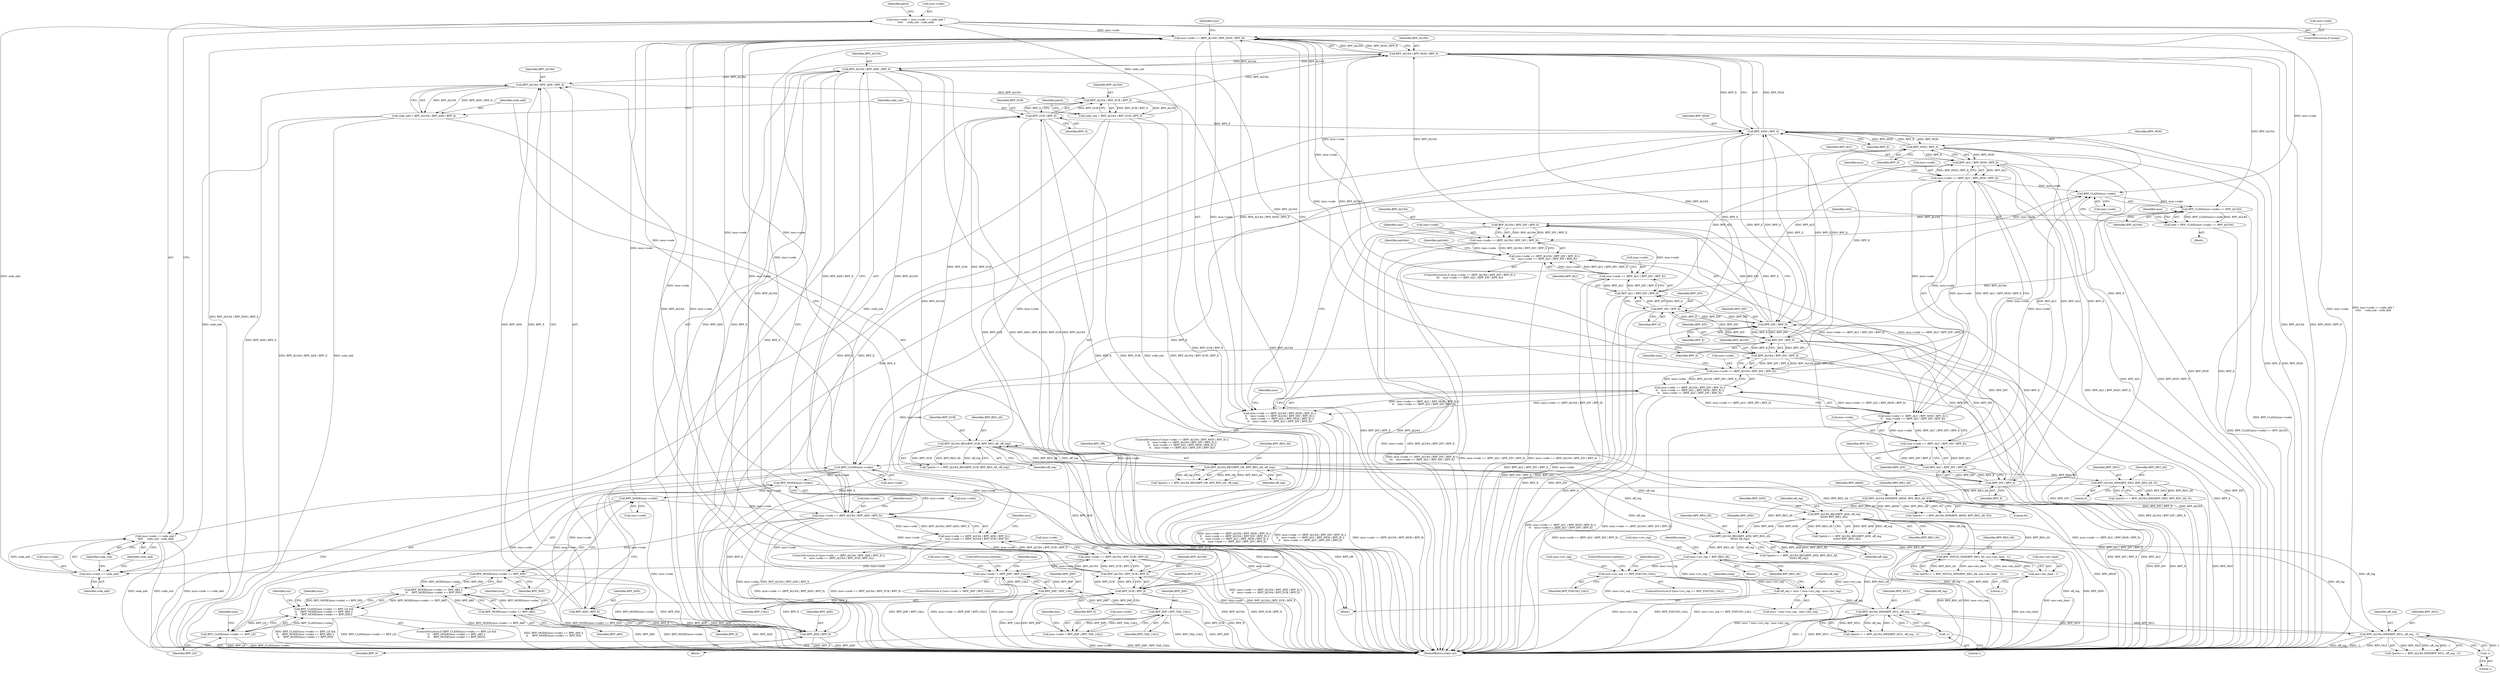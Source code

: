 digraph "0_linux_979d63d50c0c0f7bc537bf821e056cc9fe5abd38_3@pointer" {
"1000552" [label="(Call,insn->code = insn->code == code_add ?\n\t\t\t\t\t     code_sub : code_add)"];
"1000410" [label="(Call,code_sub = BPF_ALU64 | BPF_SUB | BPF_X)"];
"1000412" [label="(Call,BPF_ALU64 | BPF_SUB | BPF_X)"];
"1000404" [label="(Call,BPF_ALU64 | BPF_ADD | BPF_X)"];
"1000395" [label="(Call,BPF_ALU64 | BPF_SUB | BPF_X)"];
"1000386" [label="(Call,BPF_ALU64 | BPF_ADD | BPF_X)"];
"1000159" [label="(Call,BPF_ALU64 | BPF_MOD | BPF_X)"];
"1000212" [label="(Call,BPF_ALU64 | BPF_DIV | BPF_X)"];
"1000197" [label="(Call,BPF_CLASS(insn->code) == BPF_ALU64)"];
"1000198" [label="(Call,BPF_CLASS(insn->code))"];
"1000184" [label="(Call,insn->code == (BPF_ALU | BPF_DIV | BPF_X))"];
"1000175" [label="(Call,insn->code == (BPF_ALU | BPF_MOD | BPF_X))"];
"1000165" [label="(Call,insn->code == (BPF_ALU64 | BPF_DIV | BPF_X))"];
"1000155" [label="(Call,insn->code == (BPF_ALU64 | BPF_MOD | BPF_X))"];
"1000552" [label="(Call,insn->code = insn->code == code_add ?\n\t\t\t\t\t     code_sub : code_add)"];
"1000557" [label="(Call,insn->code == code_add)"];
"1000382" [label="(Call,insn->code == (BPF_ALU64 | BPF_ADD | BPF_X))"];
"1000303" [label="(Call,BPF_CLASS(insn->code))"];
"1000310" [label="(Call,BPF_MODE(insn->code))"];
"1000316" [label="(Call,BPF_MODE(insn->code))"];
"1000391" [label="(Call,insn->code == (BPF_ALU64 | BPF_SUB | BPF_X))"];
"1000402" [label="(Call,code_add = BPF_ALU64 | BPF_ADD | BPF_X)"];
"1000626" [label="(Call,insn->code != (BPF_JMP | BPF_CALL))"];
"1000630" [label="(Call,BPF_JMP | BPF_CALL)"];
"1000709" [label="(Call,BPF_JMP | BPF_TAIL_CALL)"];
"1000217" [label="(Call,insn->code == (BPF_ALU | BPF_DIV | BPF_X))"];
"1000208" [label="(Call,insn->code == (BPF_ALU64 | BPF_DIV | BPF_X))"];
"1000221" [label="(Call,BPF_ALU | BPF_DIV | BPF_X)"];
"1000188" [label="(Call,BPF_ALU | BPF_DIV | BPF_X)"];
"1000179" [label="(Call,BPF_ALU | BPF_MOD | BPF_X)"];
"1000181" [label="(Call,BPF_MOD | BPF_X)"];
"1000161" [label="(Call,BPF_MOD | BPF_X)"];
"1000223" [label="(Call,BPF_DIV | BPF_X)"];
"1000214" [label="(Call,BPF_DIV | BPF_X)"];
"1000171" [label="(Call,BPF_DIV | BPF_X)"];
"1000190" [label="(Call,BPF_DIV | BPF_X)"];
"1000414" [label="(Call,BPF_SUB | BPF_X)"];
"1000397" [label="(Call,BPF_SUB | BPF_X)"];
"1000496" [label="(Call,BPF_ALU64_REG(BPF_SUB, BPF_REG_AX, off_reg))"];
"1000485" [label="(Call,BPF_MOV32_IMM(BPF_REG_AX, aux->alu_limit - 1))"];
"1000546" [label="(Call,BPF_ALU64_REG(BPF_AND, off_reg,\n\t\t\t\t\t\t\t BPF_REG_AX))"];
"1000531" [label="(Call,BPF_ALU64_REG(BPF_AND, BPF_REG_AX,\n\t\t\t\t\t\t\t off_reg))"];
"1000520" [label="(Call,BPF_ALU64_IMM(BPF_ARSH, BPF_REG_AX, 63))"];
"1000512" [label="(Call,BPF_ALU64_IMM(BPF_NEG, BPF_REG_AX, 0))"];
"1000504" [label="(Call,BPF_ALU64_REG(BPF_OR, BPF_REG_AX, off_reg))"];
"1000487" [label="(Call,aux->alu_limit - 1)"];
"1000460" [label="(Call,off_reg = issrc ? insn->src_reg : insn->dst_reg)"];
"1000535" [label="(Call,insn->src_reg = BPF_REG_AX)"];
"1000635" [label="(Call,insn->src_reg == BPF_PSEUDO_CALL)"];
"1000476" [label="(Call,BPF_ALU64_IMM(BPF_MUL, off_reg, -1))"];
"1000578" [label="(Call,BPF_ALU64_IMM(BPF_MUL, off_reg, -1))"];
"1000581" [label="(Call,-1)"];
"1000479" [label="(Call,-1)"];
"1000388" [label="(Call,BPF_ADD | BPF_X)"];
"1000406" [label="(Call,BPF_ADD | BPF_X)"];
"1000705" [label="(Call,insn->code = BPF_JMP | BPF_TAIL_CALL)"];
"1000169" [label="(Call,BPF_ALU64 | BPF_DIV | BPF_X)"];
"1000154" [label="(Call,insn->code == (BPF_ALU64 | BPF_MOD | BPF_X) ||\n\t\t    insn->code == (BPF_ALU64 | BPF_DIV | BPF_X) ||\n\t\t    insn->code == (BPF_ALU | BPF_MOD | BPF_X) ||\n\t\t    insn->code == (BPF_ALU | BPF_DIV | BPF_X))"];
"1000164" [label="(Call,insn->code == (BPF_ALU64 | BPF_DIV | BPF_X) ||\n\t\t    insn->code == (BPF_ALU | BPF_MOD | BPF_X) ||\n\t\t    insn->code == (BPF_ALU | BPF_DIV | BPF_X))"];
"1000174" [label="(Call,insn->code == (BPF_ALU | BPF_MOD | BPF_X) ||\n\t\t    insn->code == (BPF_ALU | BPF_DIV | BPF_X))"];
"1000207" [label="(Call,insn->code == (BPF_ALU64 | BPF_DIV | BPF_X) ||\n\t\t\t    insn->code == (BPF_ALU | BPF_DIV | BPF_X))"];
"1000195" [label="(Call,is64 = BPF_CLASS(insn->code) == BPF_ALU64)"];
"1000381" [label="(Call,insn->code == (BPF_ALU64 | BPF_ADD | BPF_X) ||\n\t\t    insn->code == (BPF_ALU64 | BPF_SUB | BPF_X))"];
"1000556" [label="(Call,insn->code == code_add ?\n\t\t\t\t\t     code_sub : code_add)"];
"1000302" [label="(Call,BPF_CLASS(insn->code) == BPF_LD)"];
"1000301" [label="(Call,BPF_CLASS(insn->code) == BPF_LD &&\n\t\t    (BPF_MODE(insn->code) == BPF_ABS ||\n\t\t     BPF_MODE(insn->code) == BPF_IND))"];
"1000309" [label="(Call,BPF_MODE(insn->code) == BPF_ABS)"];
"1000308" [label="(Call,BPF_MODE(insn->code) == BPF_ABS ||\n\t\t     BPF_MODE(insn->code) == BPF_IND)"];
"1000315" [label="(Call,BPF_MODE(insn->code) == BPF_IND)"];
"1000219" [label="(Identifier,insn)"];
"1000487" [label="(Call,aux->alu_limit - 1)"];
"1000481" [label="(Call,*patch++ = BPF_MOV32_IMM(BPF_REG_AX, aux->alu_limit - 1))"];
"1000389" [label="(Identifier,BPF_ADD)"];
"1000705" [label="(Call,insn->code = BPF_JMP | BPF_TAIL_CALL)"];
"1000520" [label="(Call,BPF_ALU64_IMM(BPF_ARSH, BPF_REG_AX, 63))"];
"1000581" [label="(Call,-1)"];
"1000631" [label="(Identifier,BPF_JMP)"];
"1000202" [label="(Identifier,BPF_ALU64)"];
"1000216" [label="(Identifier,BPF_X)"];
"1000160" [label="(Identifier,BPF_ALU64)"];
"1000208" [label="(Call,insn->code == (BPF_ALU64 | BPF_DIV | BPF_X))"];
"1000630" [label="(Call,BPF_JMP | BPF_CALL)"];
"1000392" [label="(Call,insn->code)"];
"1000533" [label="(Identifier,BPF_REG_AX)"];
"1000402" [label="(Call,code_add = BPF_ALU64 | BPF_ADD | BPF_X)"];
"1000556" [label="(Call,insn->code == code_add ?\n\t\t\t\t\t     code_sub : code_add)"];
"1000167" [label="(Identifier,insn)"];
"1000224" [label="(Identifier,BPF_DIV)"];
"1000578" [label="(Call,BPF_ALU64_IMM(BPF_MUL, off_reg, -1))"];
"1000527" [label="(Call,*patch++ = BPF_ALU64_REG(BPF_AND, BPF_REG_AX,\n\t\t\t\t\t\t\t off_reg))"];
"1000210" [label="(Identifier,insn)"];
"1000514" [label="(Identifier,BPF_REG_AX)"];
"1000155" [label="(Call,insn->code == (BPF_ALU64 | BPF_MOD | BPF_X))"];
"1000522" [label="(Identifier,BPF_REG_AX)"];
"1000404" [label="(Call,BPF_ALU64 | BPF_ADD | BPF_X)"];
"1000390" [label="(Identifier,BPF_X)"];
"1000174" [label="(Call,insn->code == (BPF_ALU | BPF_MOD | BPF_X) ||\n\t\t    insn->code == (BPF_ALU | BPF_DIV | BPF_X))"];
"1000315" [label="(Call,BPF_MODE(insn->code) == BPF_IND)"];
"1000627" [label="(Call,insn->code)"];
"1000302" [label="(Call,BPF_CLASS(insn->code) == BPF_LD)"];
"1000582" [label="(Literal,1)"];
"1000497" [label="(Identifier,BPF_SUB)"];
"1000209" [label="(Call,insn->code)"];
"1000485" [label="(Call,BPF_MOV32_IMM(BPF_REG_AX, aux->alu_limit - 1))"];
"1000551" [label="(Identifier,isneg)"];
"1000177" [label="(Identifier,insn)"];
"1000225" [label="(Identifier,BPF_X)"];
"1000397" [label="(Call,BPF_SUB | BPF_X)"];
"1000179" [label="(Call,BPF_ALU | BPF_MOD | BPF_X)"];
"1000195" [label="(Call,is64 = BPF_CLASS(insn->code) == BPF_ALU64)"];
"1000154" [label="(Call,insn->code == (BPF_ALU64 | BPF_MOD | BPF_X) ||\n\t\t    insn->code == (BPF_ALU64 | BPF_DIV | BPF_X) ||\n\t\t    insn->code == (BPF_ALU | BPF_MOD | BPF_X) ||\n\t\t    insn->code == (BPF_ALU | BPF_DIV | BPF_X))"];
"1000635" [label="(Call,insn->src_reg == BPF_PSEUDO_CALL)"];
"1000567" [label="(Identifier,patch)"];
"1001057" [label="(MethodReturn,static int)"];
"1000460" [label="(Call,off_reg = issrc ? insn->src_reg : insn->dst_reg)"];
"1000388" [label="(Call,BPF_ADD | BPF_X)"];
"1000193" [label="(Block,)"];
"1000633" [label="(ControlStructure,continue;)"];
"1000491" [label="(Literal,1)"];
"1000500" [label="(Call,*patch++ = BPF_ALU64_REG(BPF_OR, BPF_REG_AX, off_reg))"];
"1000534" [label="(Identifier,off_reg)"];
"1000311" [label="(Call,insn->code)"];
"1000713" [label="(Identifier,aux)"];
"1000317" [label="(Call,insn->code)"];
"1000169" [label="(Call,BPF_ALU64 | BPF_DIV | BPF_X)"];
"1000381" [label="(Call,insn->code == (BPF_ALU64 | BPF_ADD | BPF_X) ||\n\t\t    insn->code == (BPF_ALU64 | BPF_SUB | BPF_X))"];
"1000387" [label="(Identifier,BPF_ALU64)"];
"1000477" [label="(Identifier,BPF_MUL)"];
"1000212" [label="(Call,BPF_ALU64 | BPF_DIV | BPF_X)"];
"1000172" [label="(Identifier,BPF_DIV)"];
"1000515" [label="(Literal,0)"];
"1000398" [label="(Identifier,BPF_SUB)"];
"1000637" [label="(Identifier,insn)"];
"1000312" [label="(Identifier,insn)"];
"1000480" [label="(Literal,1)"];
"1000173" [label="(Identifier,BPF_X)"];
"1000206" [label="(ControlStructure,if (insn->code == (BPF_ALU64 | BPF_DIV | BPF_X) ||\n\t\t\t    insn->code == (BPF_ALU | BPF_DIV | BPF_X)))"];
"1000709" [label="(Call,BPF_JMP | BPF_TAIL_CALL)"];
"1000186" [label="(Identifier,insn)"];
"1000536" [label="(Call,insn->src_reg)"];
"1000176" [label="(Call,insn->code)"];
"1000301" [label="(Call,BPF_CLASS(insn->code) == BPF_LD &&\n\t\t    (BPF_MODE(insn->code) == BPF_ABS ||\n\t\t     BPF_MODE(insn->code) == BPF_IND))"];
"1000471" [label="(Identifier,isneg)"];
"1000499" [label="(Identifier,off_reg)"];
"1000382" [label="(Call,insn->code == (BPF_ALU64 | BPF_ADD | BPF_X))"];
"1000166" [label="(Call,insn->code)"];
"1000486" [label="(Identifier,BPF_REG_AX)"];
"1000549" [label="(Identifier,BPF_REG_AX)"];
"1000184" [label="(Call,insn->code == (BPF_ALU | BPF_DIV | BPF_X))"];
"1000507" [label="(Identifier,off_reg)"];
"1000547" [label="(Identifier,BPF_AND)"];
"1000472" [label="(Call,*patch++ = BPF_ALU64_IMM(BPF_MUL, off_reg, -1))"];
"1000416" [label="(Identifier,BPF_X)"];
"1000318" [label="(Identifier,insn)"];
"1000626" [label="(Call,insn->code != (BPF_JMP | BPF_CALL))"];
"1000513" [label="(Identifier,BPF_NEG)"];
"1000197" [label="(Call,BPF_CLASS(insn->code) == BPF_ALU64)"];
"1000476" [label="(Call,BPF_ALU64_IMM(BPF_MUL, off_reg, -1))"];
"1000305" [label="(Identifier,insn)"];
"1000214" [label="(Call,BPF_DIV | BPF_X)"];
"1000314" [label="(Identifier,BPF_ABS)"];
"1000217" [label="(Call,insn->code == (BPF_ALU | BPF_DIV | BPF_X))"];
"1000183" [label="(Identifier,BPF_X)"];
"1000512" [label="(Call,BPF_ALU64_IMM(BPF_NEG, BPF_REG_AX, 0))"];
"1000552" [label="(Call,insn->code = insn->code == code_add ?\n\t\t\t\t\t     code_sub : code_add)"];
"1000310" [label="(Call,BPF_MODE(insn->code))"];
"1000526" [label="(Block,)"];
"1000165" [label="(Call,insn->code == (BPF_ALU64 | BPF_DIV | BPF_X))"];
"1000323" [label="(Identifier,cnt)"];
"1000300" [label="(ControlStructure,if (BPF_CLASS(insn->code) == BPF_LD &&\n\t\t    (BPF_MODE(insn->code) == BPF_ABS ||\n\t\t     BPF_MODE(insn->code) == BPF_IND)))"];
"1000320" [label="(Identifier,BPF_IND)"];
"1000412" [label="(Call,BPF_ALU64 | BPF_SUB | BPF_X)"];
"1000307" [label="(Identifier,BPF_LD)"];
"1000580" [label="(Identifier,off_reg)"];
"1000159" [label="(Call,BPF_ALU64 | BPF_MOD | BPF_X)"];
"1000162" [label="(Identifier,BPF_MOD)"];
"1000558" [label="(Call,insn->code)"];
"1000550" [label="(ControlStructure,if (isneg))"];
"1000639" [label="(Identifier,BPF_PSEUDO_CALL)"];
"1000156" [label="(Call,insn->code)"];
"1000420" [label="(Identifier,patch)"];
"1000504" [label="(Call,BPF_ALU64_REG(BPF_OR, BPF_REG_AX, off_reg))"];
"1000171" [label="(Call,BPF_DIV | BPF_X)"];
"1000247" [label="(Identifier,patchlet)"];
"1000189" [label="(Identifier,BPF_ALU)"];
"1000710" [label="(Identifier,BPF_JMP)"];
"1000303" [label="(Call,BPF_CLASS(insn->code))"];
"1000380" [label="(ControlStructure,if (insn->code == (BPF_ALU64 | BPF_ADD | BPF_X) ||\n\t\t    insn->code == (BPF_ALU64 | BPF_SUB | BPF_X)))"];
"1000414" [label="(Call,BPF_SUB | BPF_X)"];
"1000215" [label="(Identifier,BPF_DIV)"];
"1000539" [label="(Identifier,BPF_REG_AX)"];
"1000384" [label="(Identifier,insn)"];
"1000308" [label="(Call,BPF_MODE(insn->code) == BPF_ABS ||\n\t\t     BPF_MODE(insn->code) == BPF_IND)"];
"1000222" [label="(Identifier,BPF_ALU)"];
"1000191" [label="(Identifier,BPF_DIV)"];
"1000506" [label="(Identifier,BPF_REG_AX)"];
"1000190" [label="(Call,BPF_DIV | BPF_X)"];
"1000628" [label="(Identifier,insn)"];
"1000393" [label="(Identifier,insn)"];
"1000492" [label="(Call,*patch++ = BPF_ALU64_REG(BPF_SUB, BPF_REG_AX, off_reg))"];
"1000164" [label="(Call,insn->code == (BPF_ALU64 | BPF_DIV | BPF_X) ||\n\t\t    insn->code == (BPF_ALU | BPF_MOD | BPF_X) ||\n\t\t    insn->code == (BPF_ALU | BPF_DIV | BPF_X))"];
"1000535" [label="(Call,insn->src_reg = BPF_REG_AX)"];
"1000396" [label="(Identifier,BPF_ALU64)"];
"1000561" [label="(Identifier,code_add)"];
"1000644" [label="(Identifier,insn)"];
"1000153" [label="(ControlStructure,if (insn->code == (BPF_ALU64 | BPF_MOD | BPF_X) ||\n\t\t    insn->code == (BPF_ALU64 | BPF_DIV | BPF_X) ||\n\t\t    insn->code == (BPF_ALU | BPF_MOD | BPF_X) ||\n\t\t    insn->code == (BPF_ALU | BPF_DIV | BPF_X)))"];
"1000221" [label="(Call,BPF_ALU | BPF_DIV | BPF_X)"];
"1000557" [label="(Call,insn->code == code_add)"];
"1000316" [label="(Call,BPF_MODE(insn->code))"];
"1000553" [label="(Call,insn->code)"];
"1000505" [label="(Identifier,BPF_OR)"];
"1000711" [label="(Identifier,BPF_TAIL_CALL)"];
"1000403" [label="(Identifier,code_add)"];
"1000199" [label="(Call,insn->code)"];
"1000406" [label="(Call,BPF_ADD | BPF_X)"];
"1000386" [label="(Call,BPF_ALU64 | BPF_ADD | BPF_X)"];
"1000218" [label="(Call,insn->code)"];
"1000676" [label="(Block,)"];
"1000213" [label="(Identifier,BPF_ALU64)"];
"1000175" [label="(Call,insn->code == (BPF_ALU | BPF_MOD | BPF_X))"];
"1000498" [label="(Identifier,BPF_REG_AX)"];
"1000170" [label="(Identifier,BPF_ALU64)"];
"1000562" [label="(Identifier,code_sub)"];
"1000161" [label="(Call,BPF_MOD | BPF_X)"];
"1000478" [label="(Identifier,off_reg)"];
"1000207" [label="(Call,insn->code == (BPF_ALU64 | BPF_DIV | BPF_X) ||\n\t\t\t    insn->code == (BPF_ALU | BPF_DIV | BPF_X))"];
"1000163" [label="(Identifier,BPF_X)"];
"1000516" [label="(Call,*patch++ = BPF_ALU64_IMM(BPF_ARSH, BPF_REG_AX, 63))"];
"1000636" [label="(Call,insn->src_reg)"];
"1000634" [label="(ControlStructure,if (insn->src_reg == BPF_PSEUDO_CALL))"];
"1000563" [label="(Identifier,code_add)"];
"1000531" [label="(Call,BPF_ALU64_REG(BPF_AND, BPF_REG_AX,\n\t\t\t\t\t\t\t off_reg))"];
"1000532" [label="(Identifier,BPF_AND)"];
"1000408" [label="(Identifier,BPF_X)"];
"1000546" [label="(Call,BPF_ALU64_REG(BPF_AND, off_reg,\n\t\t\t\t\t\t\t BPF_REG_AX))"];
"1000479" [label="(Call,-1)"];
"1000400" [label="(Block,)"];
"1000462" [label="(Call,issrc ? insn->src_reg : insn->dst_reg)"];
"1000706" [label="(Call,insn->code)"];
"1000488" [label="(Call,aux->alu_limit)"];
"1000395" [label="(Call,BPF_ALU64 | BPF_SUB | BPF_X)"];
"1000180" [label="(Identifier,BPF_ALU)"];
"1000461" [label="(Identifier,off_reg)"];
"1000399" [label="(Identifier,BPF_X)"];
"1000548" [label="(Identifier,off_reg)"];
"1000413" [label="(Identifier,BPF_ALU64)"];
"1000411" [label="(Identifier,code_sub)"];
"1000574" [label="(Call,*patch++ = BPF_ALU64_IMM(BPF_MUL, off_reg, -1))"];
"1000185" [label="(Call,insn->code)"];
"1000521" [label="(Identifier,BPF_ARSH)"];
"1000496" [label="(Call,BPF_ALU64_REG(BPF_SUB, BPF_REG_AX, off_reg))"];
"1000542" [label="(Call,*patch++ = BPF_ALU64_REG(BPF_AND, off_reg,\n\t\t\t\t\t\t\t BPF_REG_AX))"];
"1000410" [label="(Call,code_sub = BPF_ALU64 | BPF_SUB | BPF_X)"];
"1000181" [label="(Call,BPF_MOD | BPF_X)"];
"1000198" [label="(Call,BPF_CLASS(insn->code))"];
"1000579" [label="(Identifier,BPF_MUL)"];
"1000407" [label="(Identifier,BPF_ADD)"];
"1000632" [label="(Identifier,BPF_CALL)"];
"1000391" [label="(Call,insn->code == (BPF_ALU64 | BPF_SUB | BPF_X))"];
"1000383" [label="(Call,insn->code)"];
"1000523" [label="(Literal,63)"];
"1000304" [label="(Call,insn->code)"];
"1000188" [label="(Call,BPF_ALU | BPF_DIV | BPF_X)"];
"1000192" [label="(Identifier,BPF_X)"];
"1000415" [label="(Identifier,BPF_SUB)"];
"1000223" [label="(Call,BPF_DIV | BPF_X)"];
"1000196" [label="(Identifier,is64)"];
"1000228" [label="(Identifier,patchlet)"];
"1000405" [label="(Identifier,BPF_ALU64)"];
"1000640" [label="(ControlStructure,continue;)"];
"1000625" [label="(ControlStructure,if (insn->code != (BPF_JMP | BPF_CALL)))"];
"1000182" [label="(Identifier,BPF_MOD)"];
"1000508" [label="(Call,*patch++ = BPF_ALU64_IMM(BPF_NEG, BPF_REG_AX, 0))"];
"1000309" [label="(Call,BPF_MODE(insn->code) == BPF_ABS)"];
"1000552" -> "1000550"  [label="AST: "];
"1000552" -> "1000556"  [label="CFG: "];
"1000553" -> "1000552"  [label="AST: "];
"1000556" -> "1000552"  [label="AST: "];
"1000567" -> "1000552"  [label="CFG: "];
"1000552" -> "1001057"  [label="DDG: insn->code"];
"1000552" -> "1001057"  [label="DDG: insn->code == code_add ?\n\t\t\t\t\t     code_sub : code_add"];
"1000552" -> "1000155"  [label="DDG: insn->code"];
"1000410" -> "1000552"  [label="DDG: code_sub"];
"1000557" -> "1000552"  [label="DDG: code_add"];
"1000410" -> "1000400"  [label="AST: "];
"1000410" -> "1000412"  [label="CFG: "];
"1000411" -> "1000410"  [label="AST: "];
"1000412" -> "1000410"  [label="AST: "];
"1000420" -> "1000410"  [label="CFG: "];
"1000410" -> "1001057"  [label="DDG: code_sub"];
"1000410" -> "1001057"  [label="DDG: BPF_ALU64 | BPF_SUB | BPF_X"];
"1000412" -> "1000410"  [label="DDG: BPF_ALU64"];
"1000412" -> "1000410"  [label="DDG: BPF_SUB | BPF_X"];
"1000410" -> "1000556"  [label="DDG: code_sub"];
"1000412" -> "1000414"  [label="CFG: "];
"1000413" -> "1000412"  [label="AST: "];
"1000414" -> "1000412"  [label="AST: "];
"1000412" -> "1001057"  [label="DDG: BPF_SUB | BPF_X"];
"1000412" -> "1001057"  [label="DDG: BPF_ALU64"];
"1000412" -> "1000159"  [label="DDG: BPF_ALU64"];
"1000404" -> "1000412"  [label="DDG: BPF_ALU64"];
"1000414" -> "1000412"  [label="DDG: BPF_SUB"];
"1000414" -> "1000412"  [label="DDG: BPF_X"];
"1000404" -> "1000402"  [label="AST: "];
"1000404" -> "1000406"  [label="CFG: "];
"1000405" -> "1000404"  [label="AST: "];
"1000406" -> "1000404"  [label="AST: "];
"1000402" -> "1000404"  [label="CFG: "];
"1000404" -> "1001057"  [label="DDG: BPF_ADD | BPF_X"];
"1000404" -> "1000402"  [label="DDG: BPF_ALU64"];
"1000404" -> "1000402"  [label="DDG: BPF_ADD | BPF_X"];
"1000395" -> "1000404"  [label="DDG: BPF_ALU64"];
"1000386" -> "1000404"  [label="DDG: BPF_ALU64"];
"1000406" -> "1000404"  [label="DDG: BPF_ADD"];
"1000406" -> "1000404"  [label="DDG: BPF_X"];
"1000395" -> "1000391"  [label="AST: "];
"1000395" -> "1000397"  [label="CFG: "];
"1000396" -> "1000395"  [label="AST: "];
"1000397" -> "1000395"  [label="AST: "];
"1000391" -> "1000395"  [label="CFG: "];
"1000395" -> "1001057"  [label="DDG: BPF_ALU64"];
"1000395" -> "1001057"  [label="DDG: BPF_SUB | BPF_X"];
"1000395" -> "1000159"  [label="DDG: BPF_ALU64"];
"1000395" -> "1000391"  [label="DDG: BPF_ALU64"];
"1000395" -> "1000391"  [label="DDG: BPF_SUB | BPF_X"];
"1000386" -> "1000395"  [label="DDG: BPF_ALU64"];
"1000397" -> "1000395"  [label="DDG: BPF_SUB"];
"1000397" -> "1000395"  [label="DDG: BPF_X"];
"1000386" -> "1000382"  [label="AST: "];
"1000386" -> "1000388"  [label="CFG: "];
"1000387" -> "1000386"  [label="AST: "];
"1000388" -> "1000386"  [label="AST: "];
"1000382" -> "1000386"  [label="CFG: "];
"1000386" -> "1001057"  [label="DDG: BPF_ADD | BPF_X"];
"1000386" -> "1001057"  [label="DDG: BPF_ALU64"];
"1000386" -> "1000159"  [label="DDG: BPF_ALU64"];
"1000386" -> "1000382"  [label="DDG: BPF_ALU64"];
"1000386" -> "1000382"  [label="DDG: BPF_ADD | BPF_X"];
"1000159" -> "1000386"  [label="DDG: BPF_ALU64"];
"1000169" -> "1000386"  [label="DDG: BPF_ALU64"];
"1000388" -> "1000386"  [label="DDG: BPF_ADD"];
"1000388" -> "1000386"  [label="DDG: BPF_X"];
"1000159" -> "1000155"  [label="AST: "];
"1000159" -> "1000161"  [label="CFG: "];
"1000160" -> "1000159"  [label="AST: "];
"1000161" -> "1000159"  [label="AST: "];
"1000155" -> "1000159"  [label="CFG: "];
"1000159" -> "1001057"  [label="DDG: BPF_ALU64"];
"1000159" -> "1001057"  [label="DDG: BPF_MOD | BPF_X"];
"1000159" -> "1000155"  [label="DDG: BPF_ALU64"];
"1000159" -> "1000155"  [label="DDG: BPF_MOD | BPF_X"];
"1000212" -> "1000159"  [label="DDG: BPF_ALU64"];
"1000169" -> "1000159"  [label="DDG: BPF_ALU64"];
"1000161" -> "1000159"  [label="DDG: BPF_MOD"];
"1000161" -> "1000159"  [label="DDG: BPF_X"];
"1000159" -> "1000169"  [label="DDG: BPF_ALU64"];
"1000159" -> "1000197"  [label="DDG: BPF_ALU64"];
"1000212" -> "1000208"  [label="AST: "];
"1000212" -> "1000214"  [label="CFG: "];
"1000213" -> "1000212"  [label="AST: "];
"1000214" -> "1000212"  [label="AST: "];
"1000208" -> "1000212"  [label="CFG: "];
"1000212" -> "1001057"  [label="DDG: BPF_DIV | BPF_X"];
"1000212" -> "1001057"  [label="DDG: BPF_ALU64"];
"1000212" -> "1000208"  [label="DDG: BPF_ALU64"];
"1000212" -> "1000208"  [label="DDG: BPF_DIV | BPF_X"];
"1000197" -> "1000212"  [label="DDG: BPF_ALU64"];
"1000214" -> "1000212"  [label="DDG: BPF_DIV"];
"1000214" -> "1000212"  [label="DDG: BPF_X"];
"1000197" -> "1000195"  [label="AST: "];
"1000197" -> "1000202"  [label="CFG: "];
"1000198" -> "1000197"  [label="AST: "];
"1000202" -> "1000197"  [label="AST: "];
"1000195" -> "1000197"  [label="CFG: "];
"1000197" -> "1001057"  [label="DDG: BPF_CLASS(insn->code)"];
"1000197" -> "1000195"  [label="DDG: BPF_CLASS(insn->code)"];
"1000197" -> "1000195"  [label="DDG: BPF_ALU64"];
"1000198" -> "1000197"  [label="DDG: insn->code"];
"1000169" -> "1000197"  [label="DDG: BPF_ALU64"];
"1000198" -> "1000199"  [label="CFG: "];
"1000199" -> "1000198"  [label="AST: "];
"1000202" -> "1000198"  [label="CFG: "];
"1000184" -> "1000198"  [label="DDG: insn->code"];
"1000165" -> "1000198"  [label="DDG: insn->code"];
"1000175" -> "1000198"  [label="DDG: insn->code"];
"1000155" -> "1000198"  [label="DDG: insn->code"];
"1000198" -> "1000208"  [label="DDG: insn->code"];
"1000184" -> "1000174"  [label="AST: "];
"1000184" -> "1000188"  [label="CFG: "];
"1000185" -> "1000184"  [label="AST: "];
"1000188" -> "1000184"  [label="AST: "];
"1000174" -> "1000184"  [label="CFG: "];
"1000184" -> "1001057"  [label="DDG: BPF_ALU | BPF_DIV | BPF_X"];
"1000184" -> "1000174"  [label="DDG: insn->code"];
"1000184" -> "1000174"  [label="DDG: BPF_ALU | BPF_DIV | BPF_X"];
"1000175" -> "1000184"  [label="DDG: insn->code"];
"1000188" -> "1000184"  [label="DDG: BPF_ALU"];
"1000188" -> "1000184"  [label="DDG: BPF_DIV | BPF_X"];
"1000184" -> "1000303"  [label="DDG: insn->code"];
"1000175" -> "1000174"  [label="AST: "];
"1000175" -> "1000179"  [label="CFG: "];
"1000176" -> "1000175"  [label="AST: "];
"1000179" -> "1000175"  [label="AST: "];
"1000186" -> "1000175"  [label="CFG: "];
"1000174" -> "1000175"  [label="CFG: "];
"1000175" -> "1001057"  [label="DDG: BPF_ALU | BPF_MOD | BPF_X"];
"1000175" -> "1000174"  [label="DDG: insn->code"];
"1000175" -> "1000174"  [label="DDG: BPF_ALU | BPF_MOD | BPF_X"];
"1000165" -> "1000175"  [label="DDG: insn->code"];
"1000179" -> "1000175"  [label="DDG: BPF_ALU"];
"1000179" -> "1000175"  [label="DDG: BPF_MOD | BPF_X"];
"1000175" -> "1000303"  [label="DDG: insn->code"];
"1000165" -> "1000164"  [label="AST: "];
"1000165" -> "1000169"  [label="CFG: "];
"1000166" -> "1000165"  [label="AST: "];
"1000169" -> "1000165"  [label="AST: "];
"1000177" -> "1000165"  [label="CFG: "];
"1000164" -> "1000165"  [label="CFG: "];
"1000165" -> "1001057"  [label="DDG: BPF_ALU64 | BPF_DIV | BPF_X"];
"1000165" -> "1000164"  [label="DDG: insn->code"];
"1000165" -> "1000164"  [label="DDG: BPF_ALU64 | BPF_DIV | BPF_X"];
"1000155" -> "1000165"  [label="DDG: insn->code"];
"1000169" -> "1000165"  [label="DDG: BPF_ALU64"];
"1000169" -> "1000165"  [label="DDG: BPF_DIV | BPF_X"];
"1000165" -> "1000303"  [label="DDG: insn->code"];
"1000155" -> "1000154"  [label="AST: "];
"1000156" -> "1000155"  [label="AST: "];
"1000167" -> "1000155"  [label="CFG: "];
"1000154" -> "1000155"  [label="CFG: "];
"1000155" -> "1001057"  [label="DDG: BPF_ALU64 | BPF_MOD | BPF_X"];
"1000155" -> "1000154"  [label="DDG: insn->code"];
"1000155" -> "1000154"  [label="DDG: BPF_ALU64 | BPF_MOD | BPF_X"];
"1000303" -> "1000155"  [label="DDG: insn->code"];
"1000391" -> "1000155"  [label="DDG: insn->code"];
"1000310" -> "1000155"  [label="DDG: insn->code"];
"1000626" -> "1000155"  [label="DDG: insn->code"];
"1000217" -> "1000155"  [label="DDG: insn->code"];
"1000705" -> "1000155"  [label="DDG: insn->code"];
"1000316" -> "1000155"  [label="DDG: insn->code"];
"1000382" -> "1000155"  [label="DDG: insn->code"];
"1000208" -> "1000155"  [label="DDG: insn->code"];
"1000155" -> "1000303"  [label="DDG: insn->code"];
"1000557" -> "1000556"  [label="AST: "];
"1000557" -> "1000561"  [label="CFG: "];
"1000558" -> "1000557"  [label="AST: "];
"1000561" -> "1000557"  [label="AST: "];
"1000562" -> "1000557"  [label="CFG: "];
"1000563" -> "1000557"  [label="CFG: "];
"1000382" -> "1000557"  [label="DDG: insn->code"];
"1000391" -> "1000557"  [label="DDG: insn->code"];
"1000402" -> "1000557"  [label="DDG: code_add"];
"1000557" -> "1000556"  [label="DDG: code_add"];
"1000382" -> "1000381"  [label="AST: "];
"1000383" -> "1000382"  [label="AST: "];
"1000393" -> "1000382"  [label="CFG: "];
"1000381" -> "1000382"  [label="CFG: "];
"1000382" -> "1001057"  [label="DDG: insn->code"];
"1000382" -> "1001057"  [label="DDG: BPF_ALU64 | BPF_ADD | BPF_X"];
"1000382" -> "1000381"  [label="DDG: insn->code"];
"1000382" -> "1000381"  [label="DDG: BPF_ALU64 | BPF_ADD | BPF_X"];
"1000303" -> "1000382"  [label="DDG: insn->code"];
"1000310" -> "1000382"  [label="DDG: insn->code"];
"1000316" -> "1000382"  [label="DDG: insn->code"];
"1000382" -> "1000391"  [label="DDG: insn->code"];
"1000382" -> "1000626"  [label="DDG: insn->code"];
"1000303" -> "1000302"  [label="AST: "];
"1000303" -> "1000304"  [label="CFG: "];
"1000304" -> "1000303"  [label="AST: "];
"1000307" -> "1000303"  [label="CFG: "];
"1000303" -> "1001057"  [label="DDG: insn->code"];
"1000303" -> "1000302"  [label="DDG: insn->code"];
"1000303" -> "1000310"  [label="DDG: insn->code"];
"1000310" -> "1000309"  [label="AST: "];
"1000310" -> "1000311"  [label="CFG: "];
"1000311" -> "1000310"  [label="AST: "];
"1000314" -> "1000310"  [label="CFG: "];
"1000310" -> "1001057"  [label="DDG: insn->code"];
"1000310" -> "1000309"  [label="DDG: insn->code"];
"1000310" -> "1000316"  [label="DDG: insn->code"];
"1000316" -> "1000315"  [label="AST: "];
"1000316" -> "1000317"  [label="CFG: "];
"1000317" -> "1000316"  [label="AST: "];
"1000320" -> "1000316"  [label="CFG: "];
"1000316" -> "1001057"  [label="DDG: insn->code"];
"1000316" -> "1000315"  [label="DDG: insn->code"];
"1000391" -> "1000381"  [label="AST: "];
"1000392" -> "1000391"  [label="AST: "];
"1000381" -> "1000391"  [label="CFG: "];
"1000391" -> "1001057"  [label="DDG: insn->code"];
"1000391" -> "1001057"  [label="DDG: BPF_ALU64 | BPF_SUB | BPF_X"];
"1000391" -> "1000381"  [label="DDG: insn->code"];
"1000391" -> "1000381"  [label="DDG: BPF_ALU64 | BPF_SUB | BPF_X"];
"1000391" -> "1000626"  [label="DDG: insn->code"];
"1000402" -> "1000400"  [label="AST: "];
"1000403" -> "1000402"  [label="AST: "];
"1000411" -> "1000402"  [label="CFG: "];
"1000402" -> "1001057"  [label="DDG: BPF_ALU64 | BPF_ADD | BPF_X"];
"1000402" -> "1001057"  [label="DDG: code_add"];
"1000626" -> "1000625"  [label="AST: "];
"1000626" -> "1000630"  [label="CFG: "];
"1000627" -> "1000626"  [label="AST: "];
"1000630" -> "1000626"  [label="AST: "];
"1000633" -> "1000626"  [label="CFG: "];
"1000637" -> "1000626"  [label="CFG: "];
"1000626" -> "1001057"  [label="DDG: BPF_JMP | BPF_CALL"];
"1000626" -> "1001057"  [label="DDG: insn->code != (BPF_JMP | BPF_CALL)"];
"1000626" -> "1001057"  [label="DDG: insn->code"];
"1000630" -> "1000626"  [label="DDG: BPF_JMP"];
"1000630" -> "1000626"  [label="DDG: BPF_CALL"];
"1000630" -> "1000632"  [label="CFG: "];
"1000631" -> "1000630"  [label="AST: "];
"1000632" -> "1000630"  [label="AST: "];
"1000630" -> "1001057"  [label="DDG: BPF_CALL"];
"1000630" -> "1001057"  [label="DDG: BPF_JMP"];
"1000709" -> "1000630"  [label="DDG: BPF_JMP"];
"1000630" -> "1000709"  [label="DDG: BPF_JMP"];
"1000709" -> "1000705"  [label="AST: "];
"1000709" -> "1000711"  [label="CFG: "];
"1000710" -> "1000709"  [label="AST: "];
"1000711" -> "1000709"  [label="AST: "];
"1000705" -> "1000709"  [label="CFG: "];
"1000709" -> "1001057"  [label="DDG: BPF_TAIL_CALL"];
"1000709" -> "1001057"  [label="DDG: BPF_JMP"];
"1000709" -> "1000705"  [label="DDG: BPF_JMP"];
"1000709" -> "1000705"  [label="DDG: BPF_TAIL_CALL"];
"1000217" -> "1000207"  [label="AST: "];
"1000217" -> "1000221"  [label="CFG: "];
"1000218" -> "1000217"  [label="AST: "];
"1000221" -> "1000217"  [label="AST: "];
"1000207" -> "1000217"  [label="CFG: "];
"1000217" -> "1001057"  [label="DDG: BPF_ALU | BPF_DIV | BPF_X"];
"1000217" -> "1001057"  [label="DDG: insn->code"];
"1000217" -> "1000207"  [label="DDG: insn->code"];
"1000217" -> "1000207"  [label="DDG: BPF_ALU | BPF_DIV | BPF_X"];
"1000208" -> "1000217"  [label="DDG: insn->code"];
"1000221" -> "1000217"  [label="DDG: BPF_ALU"];
"1000221" -> "1000217"  [label="DDG: BPF_DIV | BPF_X"];
"1000208" -> "1000207"  [label="AST: "];
"1000209" -> "1000208"  [label="AST: "];
"1000219" -> "1000208"  [label="CFG: "];
"1000207" -> "1000208"  [label="CFG: "];
"1000208" -> "1001057"  [label="DDG: insn->code"];
"1000208" -> "1001057"  [label="DDG: BPF_ALU64 | BPF_DIV | BPF_X"];
"1000208" -> "1000207"  [label="DDG: insn->code"];
"1000208" -> "1000207"  [label="DDG: BPF_ALU64 | BPF_DIV | BPF_X"];
"1000221" -> "1000223"  [label="CFG: "];
"1000222" -> "1000221"  [label="AST: "];
"1000223" -> "1000221"  [label="AST: "];
"1000221" -> "1001057"  [label="DDG: BPF_DIV | BPF_X"];
"1000221" -> "1001057"  [label="DDG: BPF_ALU"];
"1000221" -> "1000179"  [label="DDG: BPF_ALU"];
"1000188" -> "1000221"  [label="DDG: BPF_ALU"];
"1000179" -> "1000221"  [label="DDG: BPF_ALU"];
"1000223" -> "1000221"  [label="DDG: BPF_DIV"];
"1000223" -> "1000221"  [label="DDG: BPF_X"];
"1000188" -> "1000190"  [label="CFG: "];
"1000189" -> "1000188"  [label="AST: "];
"1000190" -> "1000188"  [label="AST: "];
"1000188" -> "1001057"  [label="DDG: BPF_DIV | BPF_X"];
"1000188" -> "1001057"  [label="DDG: BPF_ALU"];
"1000188" -> "1000179"  [label="DDG: BPF_ALU"];
"1000179" -> "1000188"  [label="DDG: BPF_ALU"];
"1000190" -> "1000188"  [label="DDG: BPF_DIV"];
"1000190" -> "1000188"  [label="DDG: BPF_X"];
"1000179" -> "1000181"  [label="CFG: "];
"1000180" -> "1000179"  [label="AST: "];
"1000181" -> "1000179"  [label="AST: "];
"1000179" -> "1001057"  [label="DDG: BPF_MOD | BPF_X"];
"1000179" -> "1001057"  [label="DDG: BPF_ALU"];
"1000181" -> "1000179"  [label="DDG: BPF_MOD"];
"1000181" -> "1000179"  [label="DDG: BPF_X"];
"1000181" -> "1000183"  [label="CFG: "];
"1000182" -> "1000181"  [label="AST: "];
"1000183" -> "1000181"  [label="AST: "];
"1000181" -> "1001057"  [label="DDG: BPF_MOD"];
"1000181" -> "1001057"  [label="DDG: BPF_X"];
"1000181" -> "1000161"  [label="DDG: BPF_MOD"];
"1000181" -> "1000161"  [label="DDG: BPF_X"];
"1000161" -> "1000181"  [label="DDG: BPF_MOD"];
"1000171" -> "1000181"  [label="DDG: BPF_X"];
"1000181" -> "1000190"  [label="DDG: BPF_X"];
"1000181" -> "1000214"  [label="DDG: BPF_X"];
"1000181" -> "1000388"  [label="DDG: BPF_X"];
"1000161" -> "1000163"  [label="CFG: "];
"1000162" -> "1000161"  [label="AST: "];
"1000163" -> "1000161"  [label="AST: "];
"1000161" -> "1001057"  [label="DDG: BPF_X"];
"1000161" -> "1001057"  [label="DDG: BPF_MOD"];
"1000223" -> "1000161"  [label="DDG: BPF_X"];
"1000214" -> "1000161"  [label="DDG: BPF_X"];
"1000414" -> "1000161"  [label="DDG: BPF_X"];
"1000397" -> "1000161"  [label="DDG: BPF_X"];
"1000388" -> "1000161"  [label="DDG: BPF_X"];
"1000171" -> "1000161"  [label="DDG: BPF_X"];
"1000190" -> "1000161"  [label="DDG: BPF_X"];
"1000161" -> "1000171"  [label="DDG: BPF_X"];
"1000161" -> "1000214"  [label="DDG: BPF_X"];
"1000161" -> "1000388"  [label="DDG: BPF_X"];
"1000223" -> "1000225"  [label="CFG: "];
"1000224" -> "1000223"  [label="AST: "];
"1000225" -> "1000223"  [label="AST: "];
"1000223" -> "1001057"  [label="DDG: BPF_X"];
"1000223" -> "1001057"  [label="DDG: BPF_DIV"];
"1000223" -> "1000171"  [label="DDG: BPF_DIV"];
"1000223" -> "1000214"  [label="DDG: BPF_DIV"];
"1000214" -> "1000223"  [label="DDG: BPF_DIV"];
"1000214" -> "1000223"  [label="DDG: BPF_X"];
"1000214" -> "1000216"  [label="CFG: "];
"1000215" -> "1000214"  [label="AST: "];
"1000216" -> "1000214"  [label="AST: "];
"1000214" -> "1001057"  [label="DDG: BPF_X"];
"1000214" -> "1001057"  [label="DDG: BPF_DIV"];
"1000214" -> "1000171"  [label="DDG: BPF_DIV"];
"1000171" -> "1000214"  [label="DDG: BPF_DIV"];
"1000171" -> "1000214"  [label="DDG: BPF_X"];
"1000190" -> "1000214"  [label="DDG: BPF_DIV"];
"1000190" -> "1000214"  [label="DDG: BPF_X"];
"1000171" -> "1000169"  [label="AST: "];
"1000171" -> "1000173"  [label="CFG: "];
"1000172" -> "1000171"  [label="AST: "];
"1000173" -> "1000171"  [label="AST: "];
"1000169" -> "1000171"  [label="CFG: "];
"1000171" -> "1001057"  [label="DDG: BPF_DIV"];
"1000171" -> "1001057"  [label="DDG: BPF_X"];
"1000171" -> "1000169"  [label="DDG: BPF_DIV"];
"1000171" -> "1000169"  [label="DDG: BPF_X"];
"1000190" -> "1000171"  [label="DDG: BPF_DIV"];
"1000171" -> "1000190"  [label="DDG: BPF_DIV"];
"1000171" -> "1000388"  [label="DDG: BPF_X"];
"1000190" -> "1000192"  [label="CFG: "];
"1000191" -> "1000190"  [label="AST: "];
"1000192" -> "1000190"  [label="AST: "];
"1000190" -> "1001057"  [label="DDG: BPF_DIV"];
"1000190" -> "1001057"  [label="DDG: BPF_X"];
"1000190" -> "1000388"  [label="DDG: BPF_X"];
"1000414" -> "1000416"  [label="CFG: "];
"1000415" -> "1000414"  [label="AST: "];
"1000416" -> "1000414"  [label="AST: "];
"1000414" -> "1001057"  [label="DDG: BPF_X"];
"1000414" -> "1001057"  [label="DDG: BPF_SUB"];
"1000414" -> "1000397"  [label="DDG: BPF_SUB"];
"1000397" -> "1000414"  [label="DDG: BPF_SUB"];
"1000496" -> "1000414"  [label="DDG: BPF_SUB"];
"1000406" -> "1000414"  [label="DDG: BPF_X"];
"1000414" -> "1000496"  [label="DDG: BPF_SUB"];
"1000397" -> "1000399"  [label="CFG: "];
"1000398" -> "1000397"  [label="AST: "];
"1000399" -> "1000397"  [label="AST: "];
"1000397" -> "1001057"  [label="DDG: BPF_SUB"];
"1000397" -> "1001057"  [label="DDG: BPF_X"];
"1000496" -> "1000397"  [label="DDG: BPF_SUB"];
"1000388" -> "1000397"  [label="DDG: BPF_X"];
"1000397" -> "1000406"  [label="DDG: BPF_X"];
"1000496" -> "1000492"  [label="AST: "];
"1000496" -> "1000499"  [label="CFG: "];
"1000497" -> "1000496"  [label="AST: "];
"1000498" -> "1000496"  [label="AST: "];
"1000499" -> "1000496"  [label="AST: "];
"1000492" -> "1000496"  [label="CFG: "];
"1000496" -> "1001057"  [label="DDG: BPF_SUB"];
"1000496" -> "1000492"  [label="DDG: BPF_SUB"];
"1000496" -> "1000492"  [label="DDG: BPF_REG_AX"];
"1000496" -> "1000492"  [label="DDG: off_reg"];
"1000485" -> "1000496"  [label="DDG: BPF_REG_AX"];
"1000460" -> "1000496"  [label="DDG: off_reg"];
"1000476" -> "1000496"  [label="DDG: off_reg"];
"1000496" -> "1000504"  [label="DDG: BPF_REG_AX"];
"1000496" -> "1000504"  [label="DDG: off_reg"];
"1000485" -> "1000481"  [label="AST: "];
"1000485" -> "1000487"  [label="CFG: "];
"1000486" -> "1000485"  [label="AST: "];
"1000487" -> "1000485"  [label="AST: "];
"1000481" -> "1000485"  [label="CFG: "];
"1000485" -> "1001057"  [label="DDG: aux->alu_limit - 1"];
"1000485" -> "1000481"  [label="DDG: BPF_REG_AX"];
"1000485" -> "1000481"  [label="DDG: aux->alu_limit - 1"];
"1000546" -> "1000485"  [label="DDG: BPF_REG_AX"];
"1000531" -> "1000485"  [label="DDG: BPF_REG_AX"];
"1000487" -> "1000485"  [label="DDG: aux->alu_limit"];
"1000487" -> "1000485"  [label="DDG: 1"];
"1000546" -> "1000542"  [label="AST: "];
"1000546" -> "1000549"  [label="CFG: "];
"1000547" -> "1000546"  [label="AST: "];
"1000548" -> "1000546"  [label="AST: "];
"1000549" -> "1000546"  [label="AST: "];
"1000542" -> "1000546"  [label="CFG: "];
"1000546" -> "1001057"  [label="DDG: off_reg"];
"1000546" -> "1001057"  [label="DDG: BPF_AND"];
"1000546" -> "1001057"  [label="DDG: BPF_REG_AX"];
"1000546" -> "1000531"  [label="DDG: BPF_AND"];
"1000546" -> "1000542"  [label="DDG: BPF_AND"];
"1000546" -> "1000542"  [label="DDG: off_reg"];
"1000546" -> "1000542"  [label="DDG: BPF_REG_AX"];
"1000531" -> "1000546"  [label="DDG: BPF_AND"];
"1000504" -> "1000546"  [label="DDG: off_reg"];
"1000520" -> "1000546"  [label="DDG: BPF_REG_AX"];
"1000546" -> "1000578"  [label="DDG: off_reg"];
"1000531" -> "1000527"  [label="AST: "];
"1000531" -> "1000534"  [label="CFG: "];
"1000532" -> "1000531"  [label="AST: "];
"1000533" -> "1000531"  [label="AST: "];
"1000534" -> "1000531"  [label="AST: "];
"1000527" -> "1000531"  [label="CFG: "];
"1000531" -> "1001057"  [label="DDG: off_reg"];
"1000531" -> "1001057"  [label="DDG: BPF_AND"];
"1000531" -> "1000527"  [label="DDG: BPF_AND"];
"1000531" -> "1000527"  [label="DDG: BPF_REG_AX"];
"1000531" -> "1000527"  [label="DDG: off_reg"];
"1000520" -> "1000531"  [label="DDG: BPF_REG_AX"];
"1000504" -> "1000531"  [label="DDG: off_reg"];
"1000531" -> "1000535"  [label="DDG: BPF_REG_AX"];
"1000531" -> "1000578"  [label="DDG: off_reg"];
"1000520" -> "1000516"  [label="AST: "];
"1000520" -> "1000523"  [label="CFG: "];
"1000521" -> "1000520"  [label="AST: "];
"1000522" -> "1000520"  [label="AST: "];
"1000523" -> "1000520"  [label="AST: "];
"1000516" -> "1000520"  [label="CFG: "];
"1000520" -> "1001057"  [label="DDG: BPF_ARSH"];
"1000520" -> "1000516"  [label="DDG: BPF_ARSH"];
"1000520" -> "1000516"  [label="DDG: BPF_REG_AX"];
"1000520" -> "1000516"  [label="DDG: 63"];
"1000512" -> "1000520"  [label="DDG: BPF_REG_AX"];
"1000512" -> "1000508"  [label="AST: "];
"1000512" -> "1000515"  [label="CFG: "];
"1000513" -> "1000512"  [label="AST: "];
"1000514" -> "1000512"  [label="AST: "];
"1000515" -> "1000512"  [label="AST: "];
"1000508" -> "1000512"  [label="CFG: "];
"1000512" -> "1001057"  [label="DDG: BPF_NEG"];
"1000512" -> "1000508"  [label="DDG: BPF_NEG"];
"1000512" -> "1000508"  [label="DDG: BPF_REG_AX"];
"1000512" -> "1000508"  [label="DDG: 0"];
"1000504" -> "1000512"  [label="DDG: BPF_REG_AX"];
"1000504" -> "1000500"  [label="AST: "];
"1000504" -> "1000507"  [label="CFG: "];
"1000505" -> "1000504"  [label="AST: "];
"1000506" -> "1000504"  [label="AST: "];
"1000507" -> "1000504"  [label="AST: "];
"1000500" -> "1000504"  [label="CFG: "];
"1000504" -> "1001057"  [label="DDG: BPF_OR"];
"1000504" -> "1000500"  [label="DDG: BPF_OR"];
"1000504" -> "1000500"  [label="DDG: BPF_REG_AX"];
"1000504" -> "1000500"  [label="DDG: off_reg"];
"1000487" -> "1000491"  [label="CFG: "];
"1000488" -> "1000487"  [label="AST: "];
"1000491" -> "1000487"  [label="AST: "];
"1000487" -> "1001057"  [label="DDG: aux->alu_limit"];
"1000460" -> "1000400"  [label="AST: "];
"1000460" -> "1000462"  [label="CFG: "];
"1000461" -> "1000460"  [label="AST: "];
"1000462" -> "1000460"  [label="AST: "];
"1000471" -> "1000460"  [label="CFG: "];
"1000460" -> "1001057"  [label="DDG: issrc ? insn->src_reg : insn->dst_reg"];
"1000535" -> "1000460"  [label="DDG: insn->src_reg"];
"1000635" -> "1000460"  [label="DDG: insn->src_reg"];
"1000460" -> "1000476"  [label="DDG: off_reg"];
"1000535" -> "1000526"  [label="AST: "];
"1000535" -> "1000539"  [label="CFG: "];
"1000536" -> "1000535"  [label="AST: "];
"1000539" -> "1000535"  [label="AST: "];
"1000551" -> "1000535"  [label="CFG: "];
"1000535" -> "1001057"  [label="DDG: insn->src_reg"];
"1000535" -> "1001057"  [label="DDG: BPF_REG_AX"];
"1000535" -> "1000462"  [label="DDG: insn->src_reg"];
"1000535" -> "1000635"  [label="DDG: insn->src_reg"];
"1000635" -> "1000634"  [label="AST: "];
"1000635" -> "1000639"  [label="CFG: "];
"1000636" -> "1000635"  [label="AST: "];
"1000639" -> "1000635"  [label="AST: "];
"1000640" -> "1000635"  [label="CFG: "];
"1000644" -> "1000635"  [label="CFG: "];
"1000635" -> "1001057"  [label="DDG: BPF_PSEUDO_CALL"];
"1000635" -> "1001057"  [label="DDG: insn->src_reg == BPF_PSEUDO_CALL"];
"1000635" -> "1001057"  [label="DDG: insn->src_reg"];
"1000635" -> "1000462"  [label="DDG: insn->src_reg"];
"1000476" -> "1000472"  [label="AST: "];
"1000476" -> "1000479"  [label="CFG: "];
"1000477" -> "1000476"  [label="AST: "];
"1000478" -> "1000476"  [label="AST: "];
"1000479" -> "1000476"  [label="AST: "];
"1000472" -> "1000476"  [label="CFG: "];
"1000476" -> "1001057"  [label="DDG: -1"];
"1000476" -> "1001057"  [label="DDG: BPF_MUL"];
"1000476" -> "1000472"  [label="DDG: BPF_MUL"];
"1000476" -> "1000472"  [label="DDG: off_reg"];
"1000476" -> "1000472"  [label="DDG: -1"];
"1000578" -> "1000476"  [label="DDG: BPF_MUL"];
"1000479" -> "1000476"  [label="DDG: 1"];
"1000476" -> "1000578"  [label="DDG: BPF_MUL"];
"1000578" -> "1000574"  [label="AST: "];
"1000578" -> "1000581"  [label="CFG: "];
"1000579" -> "1000578"  [label="AST: "];
"1000580" -> "1000578"  [label="AST: "];
"1000581" -> "1000578"  [label="AST: "];
"1000574" -> "1000578"  [label="CFG: "];
"1000578" -> "1001057"  [label="DDG: BPF_MUL"];
"1000578" -> "1001057"  [label="DDG: off_reg"];
"1000578" -> "1001057"  [label="DDG: -1"];
"1000578" -> "1000574"  [label="DDG: BPF_MUL"];
"1000578" -> "1000574"  [label="DDG: off_reg"];
"1000578" -> "1000574"  [label="DDG: -1"];
"1000581" -> "1000578"  [label="DDG: 1"];
"1000581" -> "1000582"  [label="CFG: "];
"1000582" -> "1000581"  [label="AST: "];
"1000479" -> "1000480"  [label="CFG: "];
"1000480" -> "1000479"  [label="AST: "];
"1000388" -> "1000390"  [label="CFG: "];
"1000389" -> "1000388"  [label="AST: "];
"1000390" -> "1000388"  [label="AST: "];
"1000388" -> "1001057"  [label="DDG: BPF_ADD"];
"1000388" -> "1001057"  [label="DDG: BPF_X"];
"1000406" -> "1000388"  [label="DDG: BPF_ADD"];
"1000388" -> "1000406"  [label="DDG: BPF_ADD"];
"1000388" -> "1000406"  [label="DDG: BPF_X"];
"1000406" -> "1000408"  [label="CFG: "];
"1000407" -> "1000406"  [label="AST: "];
"1000408" -> "1000406"  [label="AST: "];
"1000406" -> "1001057"  [label="DDG: BPF_ADD"];
"1000705" -> "1000676"  [label="AST: "];
"1000706" -> "1000705"  [label="AST: "];
"1000713" -> "1000705"  [label="CFG: "];
"1000705" -> "1001057"  [label="DDG: BPF_JMP | BPF_TAIL_CALL"];
"1000705" -> "1001057"  [label="DDG: insn->code"];
"1000170" -> "1000169"  [label="AST: "];
"1000169" -> "1001057"  [label="DDG: BPF_DIV | BPF_X"];
"1000169" -> "1001057"  [label="DDG: BPF_ALU64"];
"1000154" -> "1000153"  [label="AST: "];
"1000154" -> "1000164"  [label="CFG: "];
"1000164" -> "1000154"  [label="AST: "];
"1000196" -> "1000154"  [label="CFG: "];
"1000305" -> "1000154"  [label="CFG: "];
"1000154" -> "1001057"  [label="DDG: insn->code == (BPF_ALU64 | BPF_DIV | BPF_X) ||\n\t\t    insn->code == (BPF_ALU | BPF_MOD | BPF_X) ||\n\t\t    insn->code == (BPF_ALU | BPF_DIV | BPF_X)"];
"1000154" -> "1001057"  [label="DDG: insn->code == (BPF_ALU64 | BPF_MOD | BPF_X)"];
"1000154" -> "1001057"  [label="DDG: insn->code == (BPF_ALU64 | BPF_MOD | BPF_X) ||\n\t\t    insn->code == (BPF_ALU64 | BPF_DIV | BPF_X) ||\n\t\t    insn->code == (BPF_ALU | BPF_MOD | BPF_X) ||\n\t\t    insn->code == (BPF_ALU | BPF_DIV | BPF_X)"];
"1000164" -> "1000154"  [label="DDG: insn->code == (BPF_ALU64 | BPF_DIV | BPF_X)"];
"1000164" -> "1000154"  [label="DDG: insn->code == (BPF_ALU | BPF_MOD | BPF_X) ||\n\t\t    insn->code == (BPF_ALU | BPF_DIV | BPF_X)"];
"1000164" -> "1000174"  [label="CFG: "];
"1000174" -> "1000164"  [label="AST: "];
"1000164" -> "1001057"  [label="DDG: insn->code == (BPF_ALU | BPF_MOD | BPF_X) ||\n\t\t    insn->code == (BPF_ALU | BPF_DIV | BPF_X)"];
"1000164" -> "1001057"  [label="DDG: insn->code == (BPF_ALU64 | BPF_DIV | BPF_X)"];
"1000174" -> "1000164"  [label="DDG: insn->code == (BPF_ALU | BPF_MOD | BPF_X)"];
"1000174" -> "1000164"  [label="DDG: insn->code == (BPF_ALU | BPF_DIV | BPF_X)"];
"1000174" -> "1001057"  [label="DDG: insn->code == (BPF_ALU | BPF_DIV | BPF_X)"];
"1000174" -> "1001057"  [label="DDG: insn->code == (BPF_ALU | BPF_MOD | BPF_X)"];
"1000207" -> "1000174"  [label="DDG: insn->code == (BPF_ALU | BPF_DIV | BPF_X)"];
"1000174" -> "1000207"  [label="DDG: insn->code == (BPF_ALU | BPF_DIV | BPF_X)"];
"1000207" -> "1000206"  [label="AST: "];
"1000228" -> "1000207"  [label="CFG: "];
"1000247" -> "1000207"  [label="CFG: "];
"1000207" -> "1001057"  [label="DDG: insn->code == (BPF_ALU | BPF_DIV | BPF_X)"];
"1000207" -> "1001057"  [label="DDG: insn->code == (BPF_ALU64 | BPF_DIV | BPF_X)"];
"1000207" -> "1001057"  [label="DDG: insn->code == (BPF_ALU64 | BPF_DIV | BPF_X) ||\n\t\t\t    insn->code == (BPF_ALU | BPF_DIV | BPF_X)"];
"1000195" -> "1000193"  [label="AST: "];
"1000196" -> "1000195"  [label="AST: "];
"1000210" -> "1000195"  [label="CFG: "];
"1000195" -> "1001057"  [label="DDG: BPF_CLASS(insn->code) == BPF_ALU64"];
"1000381" -> "1000380"  [label="AST: "];
"1000403" -> "1000381"  [label="CFG: "];
"1000628" -> "1000381"  [label="CFG: "];
"1000381" -> "1001057"  [label="DDG: insn->code == (BPF_ALU64 | BPF_ADD | BPF_X)"];
"1000381" -> "1001057"  [label="DDG: insn->code == (BPF_ALU64 | BPF_SUB | BPF_X)"];
"1000381" -> "1001057"  [label="DDG: insn->code == (BPF_ALU64 | BPF_ADD | BPF_X) ||\n\t\t    insn->code == (BPF_ALU64 | BPF_SUB | BPF_X)"];
"1000556" -> "1000562"  [label="CFG: "];
"1000556" -> "1000563"  [label="CFG: "];
"1000562" -> "1000556"  [label="AST: "];
"1000563" -> "1000556"  [label="AST: "];
"1000556" -> "1001057"  [label="DDG: code_add"];
"1000556" -> "1001057"  [label="DDG: code_sub"];
"1000556" -> "1001057"  [label="DDG: insn->code == code_add"];
"1000302" -> "1000301"  [label="AST: "];
"1000302" -> "1000307"  [label="CFG: "];
"1000307" -> "1000302"  [label="AST: "];
"1000312" -> "1000302"  [label="CFG: "];
"1000301" -> "1000302"  [label="CFG: "];
"1000302" -> "1001057"  [label="DDG: BPF_CLASS(insn->code)"];
"1000302" -> "1001057"  [label="DDG: BPF_LD"];
"1000302" -> "1000301"  [label="DDG: BPF_CLASS(insn->code)"];
"1000302" -> "1000301"  [label="DDG: BPF_LD"];
"1000301" -> "1000300"  [label="AST: "];
"1000301" -> "1000308"  [label="CFG: "];
"1000308" -> "1000301"  [label="AST: "];
"1000323" -> "1000301"  [label="CFG: "];
"1000384" -> "1000301"  [label="CFG: "];
"1000301" -> "1001057"  [label="DDG: BPF_CLASS(insn->code) == BPF_LD &&\n\t\t    (BPF_MODE(insn->code) == BPF_ABS ||\n\t\t     BPF_MODE(insn->code) == BPF_IND)"];
"1000301" -> "1001057"  [label="DDG: BPF_CLASS(insn->code) == BPF_LD"];
"1000301" -> "1001057"  [label="DDG: BPF_MODE(insn->code) == BPF_ABS ||\n\t\t     BPF_MODE(insn->code) == BPF_IND"];
"1000308" -> "1000301"  [label="DDG: BPF_MODE(insn->code) == BPF_ABS"];
"1000308" -> "1000301"  [label="DDG: BPF_MODE(insn->code) == BPF_IND"];
"1000309" -> "1000308"  [label="AST: "];
"1000309" -> "1000314"  [label="CFG: "];
"1000314" -> "1000309"  [label="AST: "];
"1000318" -> "1000309"  [label="CFG: "];
"1000308" -> "1000309"  [label="CFG: "];
"1000309" -> "1001057"  [label="DDG: BPF_MODE(insn->code)"];
"1000309" -> "1001057"  [label="DDG: BPF_ABS"];
"1000309" -> "1000308"  [label="DDG: BPF_MODE(insn->code)"];
"1000309" -> "1000308"  [label="DDG: BPF_ABS"];
"1000308" -> "1000315"  [label="CFG: "];
"1000315" -> "1000308"  [label="AST: "];
"1000308" -> "1001057"  [label="DDG: BPF_MODE(insn->code) == BPF_ABS"];
"1000308" -> "1001057"  [label="DDG: BPF_MODE(insn->code) == BPF_IND"];
"1000315" -> "1000308"  [label="DDG: BPF_MODE(insn->code)"];
"1000315" -> "1000308"  [label="DDG: BPF_IND"];
"1000315" -> "1000320"  [label="CFG: "];
"1000320" -> "1000315"  [label="AST: "];
"1000315" -> "1001057"  [label="DDG: BPF_MODE(insn->code)"];
"1000315" -> "1001057"  [label="DDG: BPF_IND"];
}
